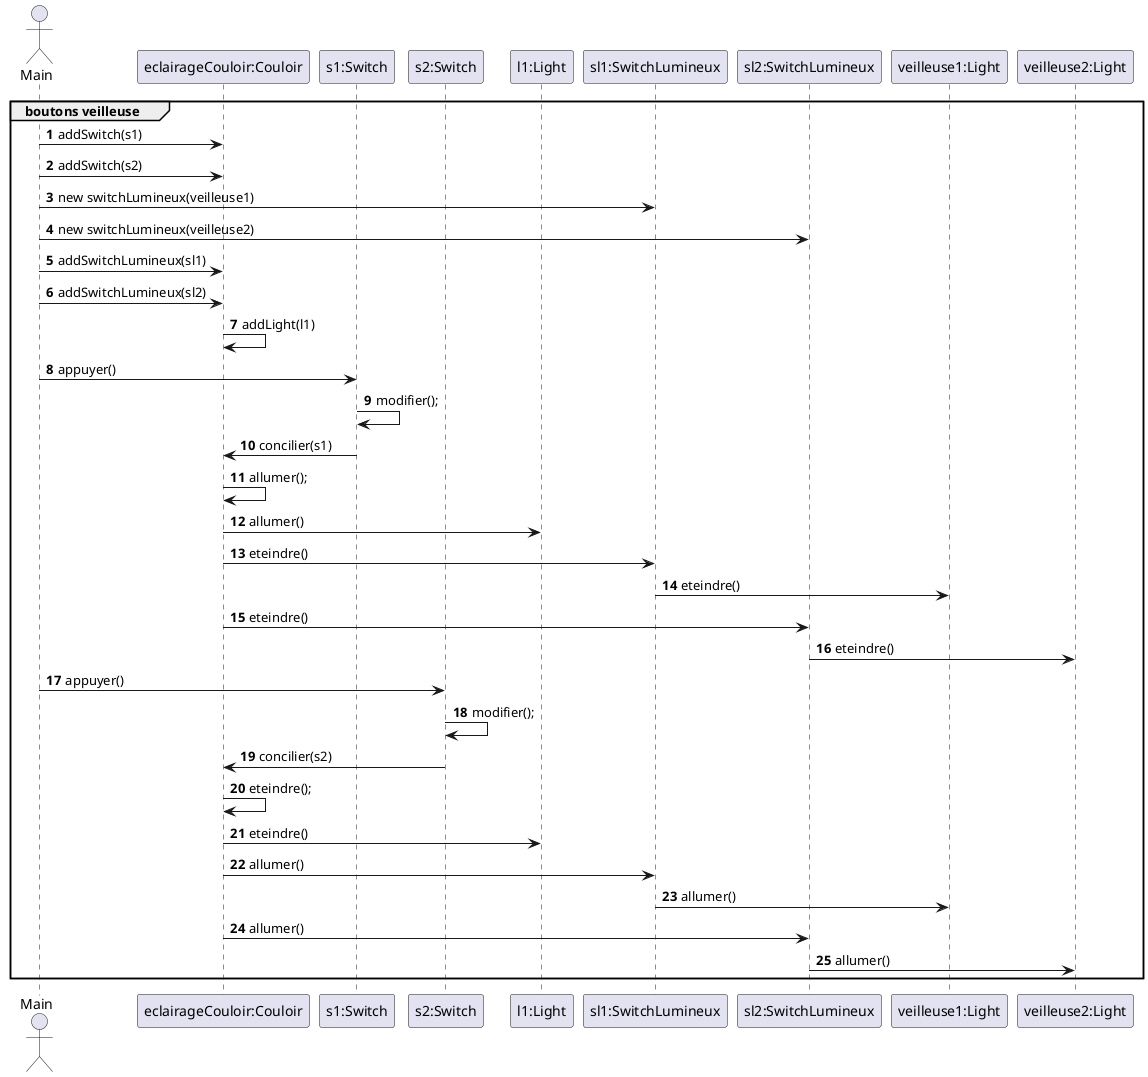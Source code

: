 @startuml

autonumber

actor Main as m
participant "eclairageCouloir:Couloir" as e
participant "s1:Switch" as s1
participant "s2:Switch" as s2
participant "l1:Light" as l1

participant "sl1:SwitchLumineux" as sl1
participant "sl2:SwitchLumineux" as sl2
participant "veilleuse1:Light" as v1
participant "veilleuse2:Light" as v2


group boutons veilleuse
    m -> e : addSwitch(s1)
    m -> e : addSwitch(s2)
    m -> sl1 : new switchLumineux(veilleuse1)
    m -> sl2 : new switchLumineux(veilleuse2)
    m -> e : addSwitchLumineux(sl1)
    m -> e : addSwitchLumineux(sl2)
    e -> e : addLight(l1)

    m -> s1 : appuyer()
    s1 -> s1 : modifier();
    s1 -> e : concilier(s1)
    e -> e : allumer();
    e -> l1 : allumer()
    e -> sl1 : eteindre()
    sl1 -> v1 : eteindre()
    e -> sl2 : eteindre()
    sl2 -> v2 : eteindre()


    m -> s2 : appuyer()
    s2 -> s2 : modifier();
    s2 -> e : concilier(s2)
    e -> e : eteindre();
    e -> l1 : eteindre()
    e -> sl1 : allumer()
    sl1 -> v1 : allumer()
    e -> sl2 : allumer()
    sl2 -> v2 : allumer()
end


@enduml
